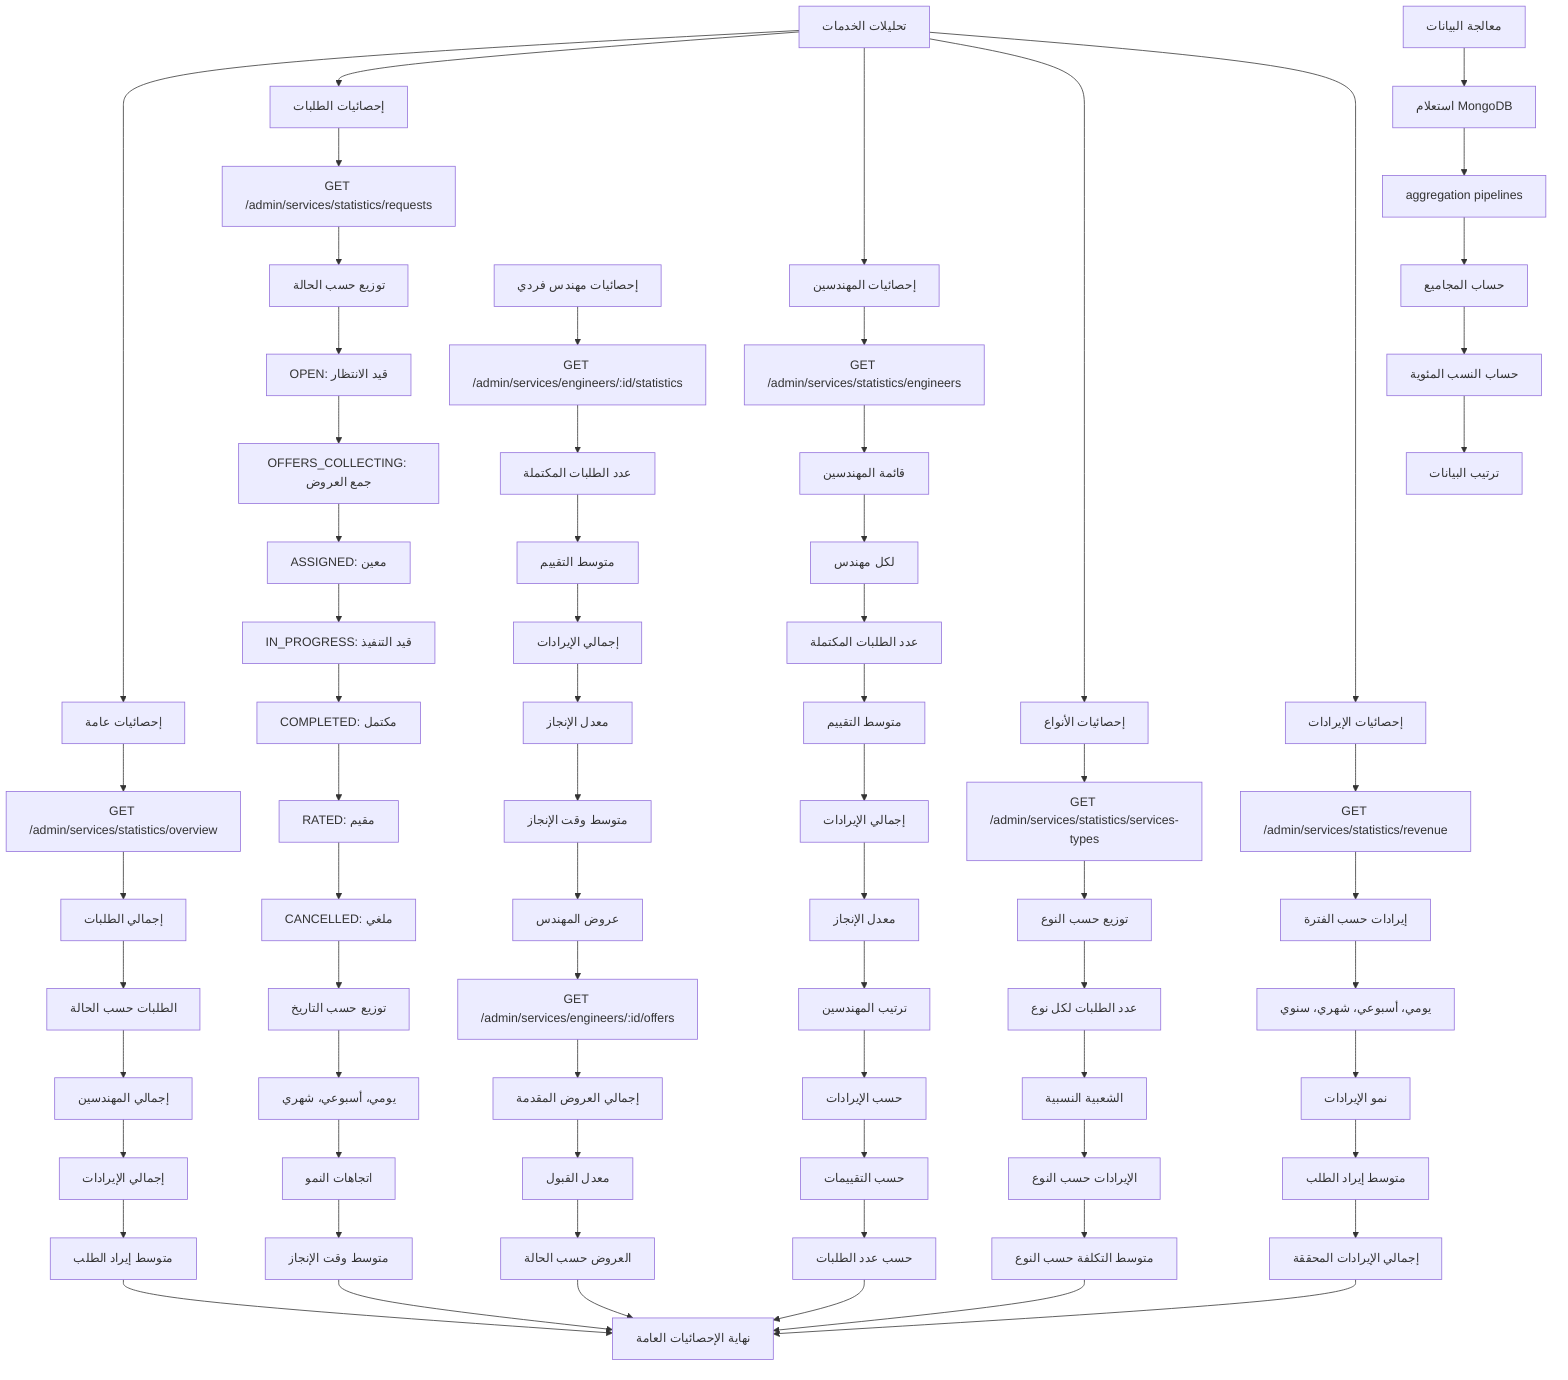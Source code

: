 %% Service Analytics Flow
%% View at https://mermaid.live
flowchart TD
  A[تحليلات الخدمات] --> B[إحصائيات عامة]
  A --> C[إحصائيات الطلبات]
  A --> D[إحصائيات المهندسين]
  A --> E[إحصائيات الأنواع]
  A --> F[إحصائيات الإيرادات]

  %% Overview Statistics
  B --> B1[GET /admin/services/statistics/overview]
  B1 --> B2[إجمالي الطلبات]
  B2 --> B3[الطلبات حسب الحالة]
  B3 --> B4[إجمالي المهندسين]
  B4 --> B5[إجمالي الإيرادات]
  B5 --> B6[متوسط إيراد الطلب]

  %% Request Statistics
  C --> C1[GET /admin/services/statistics/requests]
  C1 --> C2[توزيع حسب الحالة]
  C2 --> C3[OPEN: قيد الانتظار]
  C3 --> C4[OFFERS_COLLECTING: جمع العروض]
  C4 --> C5[ASSIGNED: معين]
  C5 --> C6[IN_PROGRESS: قيد التنفيذ]
  C6 --> C7[COMPLETED: مكتمل]
  C7 --> C8[RATED: مقيم]
  C8 --> C9[CANCELLED: ملغي]

  C9 --> C10[توزيع حسب التاريخ]
  C10 --> C11[يومي، أسبوعي، شهري]
  C11 --> C12[اتجاهات النمو]
  C12 --> C13[متوسط وقت الإنجاز]

  %% Engineer Statistics
  D --> D1[GET /admin/services/statistics/engineers]
  D1 --> D2[قائمة المهندسين]
  D2 --> D3[لكل مهندس]
  D3 --> D4[عدد الطلبات المكتملة]
  D4 --> D5[متوسط التقييم]
  D5 --> D6[إجمالي الإيرادات]
  D6 --> D7[معدل الإنجاز]

  D7 --> D8[ترتيب المهندسين]
  D8 --> D9[حسب الإيرادات]
  D9 --> D10[حسب التقييمات]
  D10 --> D11[حسب عدد الطلبات]

  %% Service Types Statistics
  E --> E1[GET /admin/services/statistics/services-types]
  E1 --> E2[توزيع حسب النوع]
  E2 --> E3[عدد الطلبات لكل نوع]
  E3 --> E4[الشعبية النسبية]
  E4 --> E5[الإيرادات حسب النوع]
  E5 --> E6[متوسط التكلفة حسب النوع]

  %% Revenue Statistics
  F --> F1[GET /admin/services/statistics/revenue]
  F1 --> F2[إيرادات حسب الفترة]
  F2 --> F3[يومي، أسبوعي، شهري، سنوي]
  F3 --> F4[نمو الإيرادات]
  F4 --> F5[متوسط إيراد الطلب]
  F5 --> F6[إجمالي الإيرادات المحققة]

  %% Individual Engineer Stats
  G[إحصائيات مهندس فردي] --> G1[GET /admin/services/engineers/:id/statistics]
  G1 --> G2[عدد الطلبات المكتملة]
  G2 --> G3[متوسط التقييم]
  G3 --> G4[إجمالي الإيرادات]
  G4 --> G5[معدل الإنجاز]
  G5 --> G6[متوسط وقت الإنجاز]

  G6 --> G7[عروض المهندس]
  G7 --> G8[GET /admin/services/engineers/:id/offers]
  G8 --> G9[إجمالي العروض المقدمة]
  G9 --> G10[معدل القبول]
  G10 --> G11[العروض حسب الحالة]

  %% Data Processing
  H[معالجة البيانات] --> H1[استعلام MongoDB]
  H1 --> H2[aggregation pipelines]
  H2 --> H3[حساب المجاميع]
  H3 --> H4[حساب النسب المئوية]
  H4 --> H5[ترتيب البيانات]

  %% End points
  B6 --> I[نهاية الإحصائيات العامة]
  C13 --> I
  D11 --> I
  E6 --> I
  F6 --> I
  G11 --> I